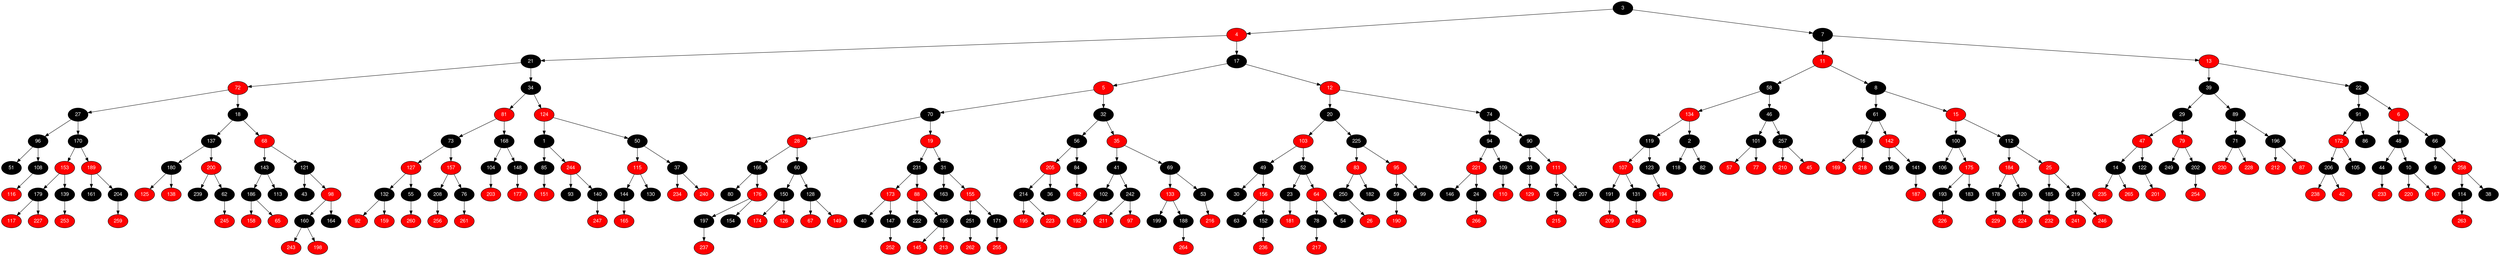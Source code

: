 digraph RB_Teste {
	node [fontname="Helvetica,Arial,sans-serif" style="filled"]
	edge [fontname="Helvetica,Arial,sans-serif" color="black"]

	{
		node [fillcolor=" black" fontcolor=" white"] 3 
		node [fillcolor=" red" fontcolor=" white"] 4 
		node [fillcolor=" black" fontcolor=" white"] 21 
		node [fillcolor=" red" fontcolor=" white"] 72 
		node [fillcolor=" black" fontcolor=" white"] 27 
		node [fillcolor=" black" fontcolor=" white"] 96 
		node [fillcolor=" black" fontcolor=" white"] 51 
		node [fillcolor=" black" fontcolor=" white"] 108 
		node [fillcolor=" red" fontcolor=" white"] 116 
		node [fillcolor=" black" fontcolor=" white"] 170 
		node [fillcolor=" red" fontcolor=" white"] 153 
		node [fillcolor=" black" fontcolor=" white"] 179 
		node [fillcolor=" red" fontcolor=" white"] 117 
		node [fillcolor=" red" fontcolor=" white"] 227 
		node [fillcolor=" black" fontcolor=" white"] 139 
		node [fillcolor=" red" fontcolor=" white"] 253 
		node [fillcolor=" red" fontcolor=" white"] 189 
		node [fillcolor=" black" fontcolor=" white"] 161 
		node [fillcolor=" black" fontcolor=" white"] 204 
		node [fillcolor=" red" fontcolor=" white"] 259 
		node [fillcolor=" black" fontcolor=" white"] 18 
		node [fillcolor=" black" fontcolor=" white"] 137 
		node [fillcolor=" black" fontcolor=" white"] 180 
		node [fillcolor=" red" fontcolor=" white"] 125 
		node [fillcolor=" red" fontcolor=" white"] 138 
		node [fillcolor=" red" fontcolor=" white"] 200 
		node [fillcolor=" black" fontcolor=" white"] 239 
		node [fillcolor=" black" fontcolor=" white"] 62 
		node [fillcolor=" red" fontcolor=" white"] 245 
		node [fillcolor=" red" fontcolor=" white"] 68 
		node [fillcolor=" black" fontcolor=" white"] 143 
		node [fillcolor=" black" fontcolor=" white"] 186 
		node [fillcolor=" red" fontcolor=" white"] 158 
		node [fillcolor=" red" fontcolor=" white"] 65 
		node [fillcolor=" black" fontcolor=" white"] 113 
		node [fillcolor=" black" fontcolor=" white"] 121 
		node [fillcolor=" black" fontcolor=" white"] 43 
		node [fillcolor=" red" fontcolor=" white"] 98 
		node [fillcolor=" black" fontcolor=" white"] 160 
		node [fillcolor=" red" fontcolor=" white"] 243 
		node [fillcolor=" red" fontcolor=" white"] 198 
		node [fillcolor=" black" fontcolor=" white"] 164 
		node [fillcolor=" black" fontcolor=" white"] 34 
		node [fillcolor=" red" fontcolor=" white"] 81 
		node [fillcolor=" black" fontcolor=" white"] 73 
		node [fillcolor=" red" fontcolor=" white"] 127 
		node [fillcolor=" black" fontcolor=" white"] 132 
		node [fillcolor=" red" fontcolor=" white"] 92 
		node [fillcolor=" red" fontcolor=" white"] 159 
		node [fillcolor=" black" fontcolor=" white"] 55 
		node [fillcolor=" red" fontcolor=" white"] 260 
		node [fillcolor=" red" fontcolor=" white"] 157 
		node [fillcolor=" black" fontcolor=" white"] 208 
		node [fillcolor=" red" fontcolor=" white"] 256 
		node [fillcolor=" black" fontcolor=" white"] 76 
		node [fillcolor=" red" fontcolor=" white"] 261 
		node [fillcolor=" black" fontcolor=" white"] 168 
		node [fillcolor=" black" fontcolor=" white"] 104 
		node [fillcolor=" red" fontcolor=" white"] 203 
		node [fillcolor=" black" fontcolor=" white"] 148 
		node [fillcolor=" red" fontcolor=" white"] 177 
		node [fillcolor=" red" fontcolor=" white"] 124 
		node [fillcolor=" black" fontcolor=" white"] 1 
		node [fillcolor=" black" fontcolor=" white"] 85 
		node [fillcolor=" red" fontcolor=" white"] 151 
		node [fillcolor=" red" fontcolor=" white"] 244 
		node [fillcolor=" black" fontcolor=" white"] 93 
		node [fillcolor=" black" fontcolor=" white"] 140 
		node [fillcolor=" red" fontcolor=" white"] 247 
		node [fillcolor=" black" fontcolor=" white"] 50 
		node [fillcolor=" red" fontcolor=" white"] 115 
		node [fillcolor=" black" fontcolor=" white"] 144 
		node [fillcolor=" red" fontcolor=" white"] 165 
		node [fillcolor=" black" fontcolor=" white"] 130 
		node [fillcolor=" black" fontcolor=" white"] 37 
		node [fillcolor=" red" fontcolor=" white"] 234 
		node [fillcolor=" red" fontcolor=" white"] 240 
		node [fillcolor=" black" fontcolor=" white"] 17 
		node [fillcolor=" red" fontcolor=" white"] 5 
		node [fillcolor=" black" fontcolor=" white"] 70 
		node [fillcolor=" red" fontcolor=" white"] 28 
		node [fillcolor=" black" fontcolor=" white"] 166 
		node [fillcolor=" black" fontcolor=" white"] 80 
		node [fillcolor=" red" fontcolor=" white"] 176 
		node [fillcolor=" black" fontcolor=" white"] 197 
		node [fillcolor=" red" fontcolor=" white"] 237 
		node [fillcolor=" black" fontcolor=" white"] 154 
		node [fillcolor=" black" fontcolor=" white"] 60 
		node [fillcolor=" black" fontcolor=" white"] 150 
		node [fillcolor=" red" fontcolor=" white"] 174 
		node [fillcolor=" red" fontcolor=" white"] 126 
		node [fillcolor=" black" fontcolor=" white"] 128 
		node [fillcolor=" red" fontcolor=" white"] 67 
		node [fillcolor=" red" fontcolor=" white"] 149 
		node [fillcolor=" red" fontcolor=" white"] 19 
		node [fillcolor=" black" fontcolor=" white"] 231 
		node [fillcolor=" red" fontcolor=" white"] 173 
		node [fillcolor=" black" fontcolor=" white"] 40 
		node [fillcolor=" black" fontcolor=" white"] 147 
		node [fillcolor=" red" fontcolor=" white"] 252 
		node [fillcolor=" red" fontcolor=" white"] 88 
		node [fillcolor=" black" fontcolor=" white"] 222 
		node [fillcolor=" black" fontcolor=" white"] 135 
		node [fillcolor=" red" fontcolor=" white"] 145 
		node [fillcolor=" red" fontcolor=" white"] 213 
		node [fillcolor=" black" fontcolor=" white"] 31 
		node [fillcolor=" black" fontcolor=" white"] 163 
		node [fillcolor=" red" fontcolor=" white"] 155 
		node [fillcolor=" black" fontcolor=" white"] 251 
		node [fillcolor=" red" fontcolor=" white"] 262 
		node [fillcolor=" black" fontcolor=" white"] 171 
		node [fillcolor=" red" fontcolor=" white"] 255 
		node [fillcolor=" black" fontcolor=" white"] 32 
		node [fillcolor=" black" fontcolor=" white"] 56 
		node [fillcolor=" red" fontcolor=" white"] 205 
		node [fillcolor=" black" fontcolor=" white"] 214 
		node [fillcolor=" red" fontcolor=" white"] 195 
		node [fillcolor=" red" fontcolor=" white"] 223 
		node [fillcolor=" black" fontcolor=" white"] 36 
		node [fillcolor=" black" fontcolor=" white"] 84 
		node [fillcolor=" red" fontcolor=" white"] 162 
		node [fillcolor=" red" fontcolor=" white"] 35 
		node [fillcolor=" black" fontcolor=" white"] 41 
		node [fillcolor=" black" fontcolor=" white"] 102 
		node [fillcolor=" red" fontcolor=" white"] 192 
		node [fillcolor=" black" fontcolor=" white"] 242 
		node [fillcolor=" red" fontcolor=" white"] 211 
		node [fillcolor=" red" fontcolor=" white"] 97 
		node [fillcolor=" black" fontcolor=" white"] 69 
		node [fillcolor=" red" fontcolor=" white"] 133 
		node [fillcolor=" black" fontcolor=" white"] 199 
		node [fillcolor=" black" fontcolor=" white"] 188 
		node [fillcolor=" red" fontcolor=" white"] 264 
		node [fillcolor=" black" fontcolor=" white"] 53 
		node [fillcolor=" red" fontcolor=" white"] 216 
		node [fillcolor=" red" fontcolor=" white"] 12 
		node [fillcolor=" black" fontcolor=" white"] 20 
		node [fillcolor=" red" fontcolor=" white"] 103 
		node [fillcolor=" black" fontcolor=" white"] 49 
		node [fillcolor=" black" fontcolor=" white"] 30 
		node [fillcolor=" red" fontcolor=" white"] 156 
		node [fillcolor=" black" fontcolor=" white"] 63 
		node [fillcolor=" black" fontcolor=" white"] 152 
		node [fillcolor=" red" fontcolor=" white"] 236 
		node [fillcolor=" black" fontcolor=" white"] 52 
		node [fillcolor=" black" fontcolor=" white"] 23 
		node [fillcolor=" red" fontcolor=" white"] 181 
		node [fillcolor=" red" fontcolor=" white"] 64 
		node [fillcolor=" black" fontcolor=" white"] 78 
		node [fillcolor=" red" fontcolor=" white"] 217 
		node [fillcolor=" black" fontcolor=" white"] 54 
		node [fillcolor=" black" fontcolor=" white"] 225 
		node [fillcolor=" red" fontcolor=" white"] 83 
		node [fillcolor=" black" fontcolor=" white"] 250 
		node [fillcolor=" red" fontcolor=" white"] 26 
		node [fillcolor=" black" fontcolor=" white"] 182 
		node [fillcolor=" red" fontcolor=" white"] 95 
		node [fillcolor=" black" fontcolor=" white"] 59 
		node [fillcolor=" red" fontcolor=" white"] 190 
		node [fillcolor=" black" fontcolor=" white"] 99 
		node [fillcolor=" black" fontcolor=" white"] 74 
		node [fillcolor=" black" fontcolor=" white"] 94 
		node [fillcolor=" red" fontcolor=" white"] 221 
		node [fillcolor=" black" fontcolor=" white"] 146 
		node [fillcolor=" black" fontcolor=" white"] 24 
		node [fillcolor=" red" fontcolor=" white"] 266 
		node [fillcolor=" black" fontcolor=" white"] 109 
		node [fillcolor=" red" fontcolor=" white"] 110 
		node [fillcolor=" black" fontcolor=" white"] 90 
		node [fillcolor=" black" fontcolor=" white"] 33 
		node [fillcolor=" red" fontcolor=" white"] 129 
		node [fillcolor=" red" fontcolor=" white"] 111 
		node [fillcolor=" black" fontcolor=" white"] 75 
		node [fillcolor=" red" fontcolor=" white"] 215 
		node [fillcolor=" black" fontcolor=" white"] 207 
		node [fillcolor=" black" fontcolor=" white"] 7 
		node [fillcolor=" red" fontcolor=" white"] 11 
		node [fillcolor=" black" fontcolor=" white"] 58 
		node [fillcolor=" red" fontcolor=" white"] 134 
		node [fillcolor=" black" fontcolor=" white"] 119 
		node [fillcolor=" red" fontcolor=" white"] 107 
		node [fillcolor=" black" fontcolor=" white"] 191 
		node [fillcolor=" red" fontcolor=" white"] 209 
		node [fillcolor=" black" fontcolor=" white"] 131 
		node [fillcolor=" red" fontcolor=" white"] 248 
		node [fillcolor=" black" fontcolor=" white"] 123 
		node [fillcolor=" red" fontcolor=" white"] 194 
		node [fillcolor=" black" fontcolor=" white"] 2 
		node [fillcolor=" black" fontcolor=" white"] 118 
		node [fillcolor=" black" fontcolor=" white"] 82 
		node [fillcolor=" black" fontcolor=" white"] 46 
		node [fillcolor=" black" fontcolor=" white"] 101 
		node [fillcolor=" red" fontcolor=" white"] 57 
		node [fillcolor=" red" fontcolor=" white"] 77 
		node [fillcolor=" black" fontcolor=" white"] 257 
		node [fillcolor=" red" fontcolor=" white"] 210 
		node [fillcolor=" red" fontcolor=" white"] 45 
		node [fillcolor=" black" fontcolor=" white"] 8 
		node [fillcolor=" black" fontcolor=" white"] 61 
		node [fillcolor=" black" fontcolor=" white"] 16 
		node [fillcolor=" red" fontcolor=" white"] 169 
		node [fillcolor=" red" fontcolor=" white"] 218 
		node [fillcolor=" red" fontcolor=" white"] 142 
		node [fillcolor=" black" fontcolor=" white"] 136 
		node [fillcolor=" black" fontcolor=" white"] 141 
		node [fillcolor=" red" fontcolor=" white"] 187 
		node [fillcolor=" red" fontcolor=" white"] 15 
		node [fillcolor=" black" fontcolor=" white"] 100 
		node [fillcolor=" black" fontcolor=" white"] 106 
		node [fillcolor=" red" fontcolor=" white"] 175 
		node [fillcolor=" black" fontcolor=" white"] 193 
		node [fillcolor=" red" fontcolor=" white"] 226 
		node [fillcolor=" black" fontcolor=" white"] 183 
		node [fillcolor=" black" fontcolor=" white"] 112 
		node [fillcolor=" red" fontcolor=" white"] 184 
		node [fillcolor=" black" fontcolor=" white"] 178 
		node [fillcolor=" red" fontcolor=" white"] 229 
		node [fillcolor=" black" fontcolor=" white"] 120 
		node [fillcolor=" red" fontcolor=" white"] 224 
		node [fillcolor=" red" fontcolor=" white"] 25 
		node [fillcolor=" black" fontcolor=" white"] 185 
		node [fillcolor=" red" fontcolor=" white"] 232 
		node [fillcolor=" black" fontcolor=" white"] 219 
		node [fillcolor=" red" fontcolor=" white"] 241 
		node [fillcolor=" red" fontcolor=" white"] 246 
		node [fillcolor=" red" fontcolor=" white"] 13 
		node [fillcolor=" black" fontcolor=" white"] 39 
		node [fillcolor=" black" fontcolor=" white"] 29 
		node [fillcolor=" red" fontcolor=" white"] 47 
		node [fillcolor=" black" fontcolor=" white"] 14 
		node [fillcolor=" red" fontcolor=" white"] 235 
		node [fillcolor=" red" fontcolor=" white"] 265 
		node [fillcolor=" black" fontcolor=" white"] 122 
		node [fillcolor=" red" fontcolor=" white"] 201 
		node [fillcolor=" red" fontcolor=" white"] 79 
		node [fillcolor=" black" fontcolor=" white"] 249 
		node [fillcolor=" black" fontcolor=" white"] 202 
		node [fillcolor=" red" fontcolor=" white"] 254 
		node [fillcolor=" black" fontcolor=" white"] 89 
		node [fillcolor=" black" fontcolor=" white"] 71 
		node [fillcolor=" red" fontcolor=" white"] 230 
		node [fillcolor=" red" fontcolor=" white"] 228 
		node [fillcolor=" black" fontcolor=" white"] 196 
		node [fillcolor=" red" fontcolor=" white"] 212 
		node [fillcolor=" red" fontcolor=" white"] 87 
		node [fillcolor=" black" fontcolor=" white"] 22 
		node [fillcolor=" black" fontcolor=" white"] 91 
		node [fillcolor=" red" fontcolor=" white"] 172 
		node [fillcolor=" black" fontcolor=" white"] 206 
		node [fillcolor=" red" fontcolor=" white"] 238 
		node [fillcolor=" red" fontcolor=" white"] 42 
		node [fillcolor=" black" fontcolor=" white"] 105 
		node [fillcolor=" black" fontcolor=" white"] 86 
		node [fillcolor=" red" fontcolor=" white"] 6 
		node [fillcolor=" black" fontcolor=" white"] 48 
		node [fillcolor=" black" fontcolor=" white"] 44 
		node [fillcolor=" red" fontcolor=" white"] 233 
		node [fillcolor=" black" fontcolor=" white"] 10 
		node [fillcolor=" red" fontcolor=" white"] 220 
		node [fillcolor=" red" fontcolor=" white"] 167 
		node [fillcolor=" black" fontcolor=" white"] 66 
		node [fillcolor=" black" fontcolor=" white"] 9 
		node [fillcolor=" red" fontcolor=" white"] 258 
		node [fillcolor=" black" fontcolor=" white"] 114 
		node [fillcolor=" red" fontcolor=" white"] 263 
		node [fillcolor=" black" fontcolor=" white"] 38 
	}

	3 -> 4 
	3 -> 7 
	4 -> 21 
	4 -> 17 
	21 -> 72 
	21 -> 34 
	72 -> 27 
	72 -> 18 
	27 -> 96 
	27 -> 170 
	96 -> 51 
	96 -> 108 
	108 -> 116 
	170 -> 153 
	170 -> 189 
	153 -> 179 
	153 -> 139 
	179 -> 117 
	179 -> 227 
	139 -> 253 
	189 -> 161 
	189 -> 204 
	204 -> 259 
	18 -> 137 
	18 -> 68 
	137 -> 180 
	137 -> 200 
	180 -> 125 
	180 -> 138 
	200 -> 239 
	200 -> 62 
	62 -> 245 
	68 -> 143 
	68 -> 121 
	143 -> 186 
	143 -> 113 
	186 -> 158 
	186 -> 65 
	121 -> 43 
	121 -> 98 
	98 -> 160 
	98 -> 164 
	160 -> 243 
	160 -> 198 
	34 -> 81 
	34 -> 124 
	81 -> 73 
	81 -> 168 
	73 -> 127 
	73 -> 157 
	127 -> 132 
	127 -> 55 
	132 -> 92 
	132 -> 159 
	55 -> 260 
	157 -> 208 
	157 -> 76 
	208 -> 256 
	76 -> 261 
	168 -> 104 
	168 -> 148 
	104 -> 203 
	148 -> 177 
	124 -> 1 
	124 -> 50 
	1 -> 85 
	1 -> 244 
	85 -> 151 
	244 -> 93 
	244 -> 140 
	140 -> 247 
	50 -> 115 
	50 -> 37 
	115 -> 144 
	115 -> 130 
	144 -> 165 
	37 -> 234 
	37 -> 240 
	17 -> 5 
	17 -> 12 
	5 -> 70 
	5 -> 32 
	70 -> 28 
	70 -> 19 
	28 -> 166 
	28 -> 60 
	166 -> 80 
	166 -> 176 
	176 -> 197 
	176 -> 154 
	197 -> 237 
	60 -> 150 
	60 -> 128 
	150 -> 174 
	150 -> 126 
	128 -> 67 
	128 -> 149 
	19 -> 231 
	19 -> 31 
	231 -> 173 
	231 -> 88 
	173 -> 40 
	173 -> 147 
	147 -> 252 
	88 -> 222 
	88 -> 135 
	135 -> 145 
	135 -> 213 
	31 -> 163 
	31 -> 155 
	155 -> 251 
	155 -> 171 
	251 -> 262 
	171 -> 255 
	32 -> 56 
	32 -> 35 
	56 -> 205 
	56 -> 84 
	205 -> 214 
	205 -> 36 
	214 -> 195 
	214 -> 223 
	84 -> 162 
	35 -> 41 
	35 -> 69 
	41 -> 102 
	41 -> 242 
	102 -> 192 
	242 -> 211 
	242 -> 97 
	69 -> 133 
	69 -> 53 
	133 -> 199 
	133 -> 188 
	188 -> 264 
	53 -> 216 
	12 -> 20 
	12 -> 74 
	20 -> 103 
	20 -> 225 
	103 -> 49 
	103 -> 52 
	49 -> 30 
	49 -> 156 
	156 -> 63 
	156 -> 152 
	152 -> 236 
	52 -> 23 
	52 -> 64 
	23 -> 181 
	64 -> 78 
	64 -> 54 
	78 -> 217 
	225 -> 83 
	225 -> 95 
	83 -> 250 
	83 -> 182 
	250 -> 26 
	95 -> 59 
	95 -> 99 
	59 -> 190 
	74 -> 94 
	74 -> 90 
	94 -> 221 
	94 -> 109 
	221 -> 146 
	221 -> 24 
	24 -> 266 
	109 -> 110 
	90 -> 33 
	90 -> 111 
	33 -> 129 
	111 -> 75 
	111 -> 207 
	75 -> 215 
	7 -> 11 
	7 -> 13 
	11 -> 58 
	11 -> 8 
	58 -> 134 
	58 -> 46 
	134 -> 119 
	134 -> 2 
	119 -> 107 
	119 -> 123 
	107 -> 191 
	107 -> 131 
	191 -> 209 
	131 -> 248 
	123 -> 194 
	2 -> 118 
	2 -> 82 
	46 -> 101 
	46 -> 257 
	101 -> 57 
	101 -> 77 
	257 -> 210 
	257 -> 45 
	8 -> 61 
	8 -> 15 
	61 -> 16 
	61 -> 142 
	16 -> 169 
	16 -> 218 
	142 -> 136 
	142 -> 141 
	141 -> 187 
	15 -> 100 
	15 -> 112 
	100 -> 106 
	100 -> 175 
	175 -> 193 
	175 -> 183 
	193 -> 226 
	112 -> 184 
	112 -> 25 
	184 -> 178 
	184 -> 120 
	178 -> 229 
	120 -> 224 
	25 -> 185 
	25 -> 219 
	185 -> 232 
	219 -> 241 
	219 -> 246 
	13 -> 39 
	13 -> 22 
	39 -> 29 
	39 -> 89 
	29 -> 47 
	29 -> 79 
	47 -> 14 
	47 -> 122 
	14 -> 235 
	14 -> 265 
	122 -> 201 
	79 -> 249 
	79 -> 202 
	202 -> 254 
	89 -> 71 
	89 -> 196 
	71 -> 230 
	71 -> 228 
	196 -> 212 
	196 -> 87 
	22 -> 91 
	22 -> 6 
	91 -> 172 
	91 -> 86 
	172 -> 206 
	172 -> 105 
	206 -> 238 
	206 -> 42 
	6 -> 48 
	6 -> 66 
	48 -> 44 
	48 -> 10 
	44 -> 233 
	10 -> 220 
	10 -> 167 
	66 -> 9 
	66 -> 258 
	258 -> 114 
	258 -> 38 
	114 -> 263 
}

